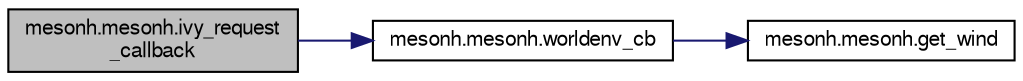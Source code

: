 digraph "mesonh.mesonh.ivy_request_callback"
{
  edge [fontname="FreeSans",fontsize="10",labelfontname="FreeSans",labelfontsize="10"];
  node [fontname="FreeSans",fontsize="10",shape=record];
  rankdir="LR";
  Node1 [label="mesonh.mesonh.ivy_request\l_callback",height=0.2,width=0.4,color="black", fillcolor="grey75", style="filled", fontcolor="black"];
  Node1 -> Node2 [color="midnightblue",fontsize="10",style="solid",fontname="FreeSans"];
  Node2 [label="mesonh.mesonh.worldenv_cb",height=0.2,width=0.4,color="black", fillcolor="white", style="filled",URL="$namespacemesonh_1_1mesonh.html#a67314bd446490bb0a02d419983179383"];
  Node2 -> Node3 [color="midnightblue",fontsize="10",style="solid",fontname="FreeSans"];
  Node3 [label="mesonh.mesonh.get_wind",height=0.2,width=0.4,color="black", fillcolor="white", style="filled",URL="$namespacemesonh_1_1mesonh.html#ade1e8457cafb929efe27fc500b735c5b"];
}
